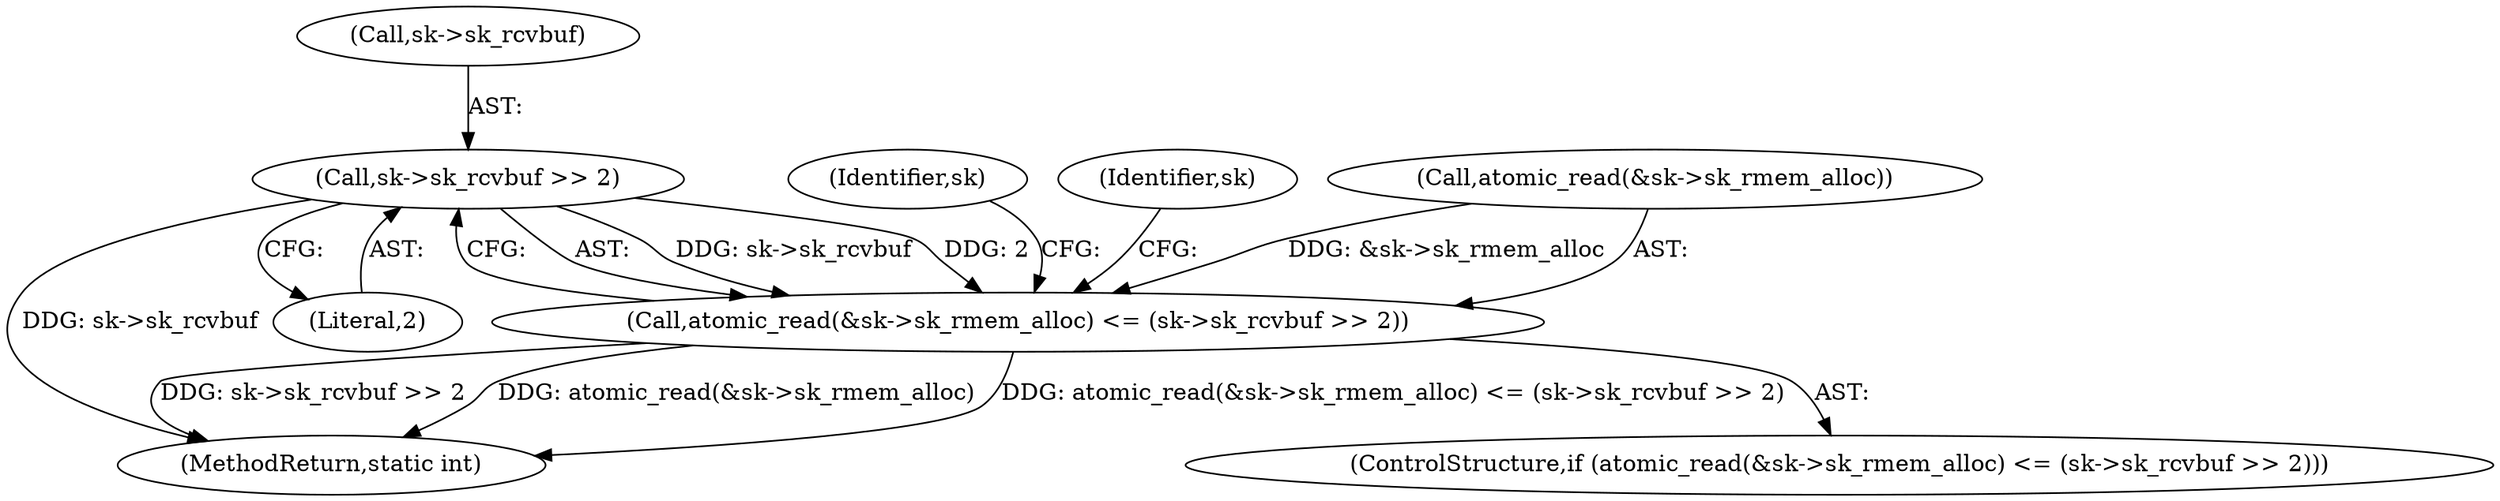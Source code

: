 digraph "0_linux_e11e0455c0d7d3d62276a0c55d9dfbc16779d691@pointer" {
"1000170" [label="(Call,sk->sk_rcvbuf >> 2)"];
"1000164" [label="(Call,atomic_read(&sk->sk_rmem_alloc) <= (sk->sk_rcvbuf >> 2))"];
"1000171" [label="(Call,sk->sk_rcvbuf)"];
"1000184" [label="(MethodReturn,static int)"];
"1000164" [label="(Call,atomic_read(&sk->sk_rmem_alloc) <= (sk->sk_rcvbuf >> 2))"];
"1000181" [label="(Identifier,sk)"];
"1000174" [label="(Literal,2)"];
"1000178" [label="(Identifier,sk)"];
"1000163" [label="(ControlStructure,if (atomic_read(&sk->sk_rmem_alloc) <= (sk->sk_rcvbuf >> 2)))"];
"1000165" [label="(Call,atomic_read(&sk->sk_rmem_alloc))"];
"1000170" [label="(Call,sk->sk_rcvbuf >> 2)"];
"1000170" -> "1000164"  [label="AST: "];
"1000170" -> "1000174"  [label="CFG: "];
"1000171" -> "1000170"  [label="AST: "];
"1000174" -> "1000170"  [label="AST: "];
"1000164" -> "1000170"  [label="CFG: "];
"1000170" -> "1000184"  [label="DDG: sk->sk_rcvbuf"];
"1000170" -> "1000164"  [label="DDG: sk->sk_rcvbuf"];
"1000170" -> "1000164"  [label="DDG: 2"];
"1000164" -> "1000163"  [label="AST: "];
"1000165" -> "1000164"  [label="AST: "];
"1000178" -> "1000164"  [label="CFG: "];
"1000181" -> "1000164"  [label="CFG: "];
"1000164" -> "1000184"  [label="DDG: atomic_read(&sk->sk_rmem_alloc) <= (sk->sk_rcvbuf >> 2)"];
"1000164" -> "1000184"  [label="DDG: sk->sk_rcvbuf >> 2"];
"1000164" -> "1000184"  [label="DDG: atomic_read(&sk->sk_rmem_alloc)"];
"1000165" -> "1000164"  [label="DDG: &sk->sk_rmem_alloc"];
}
